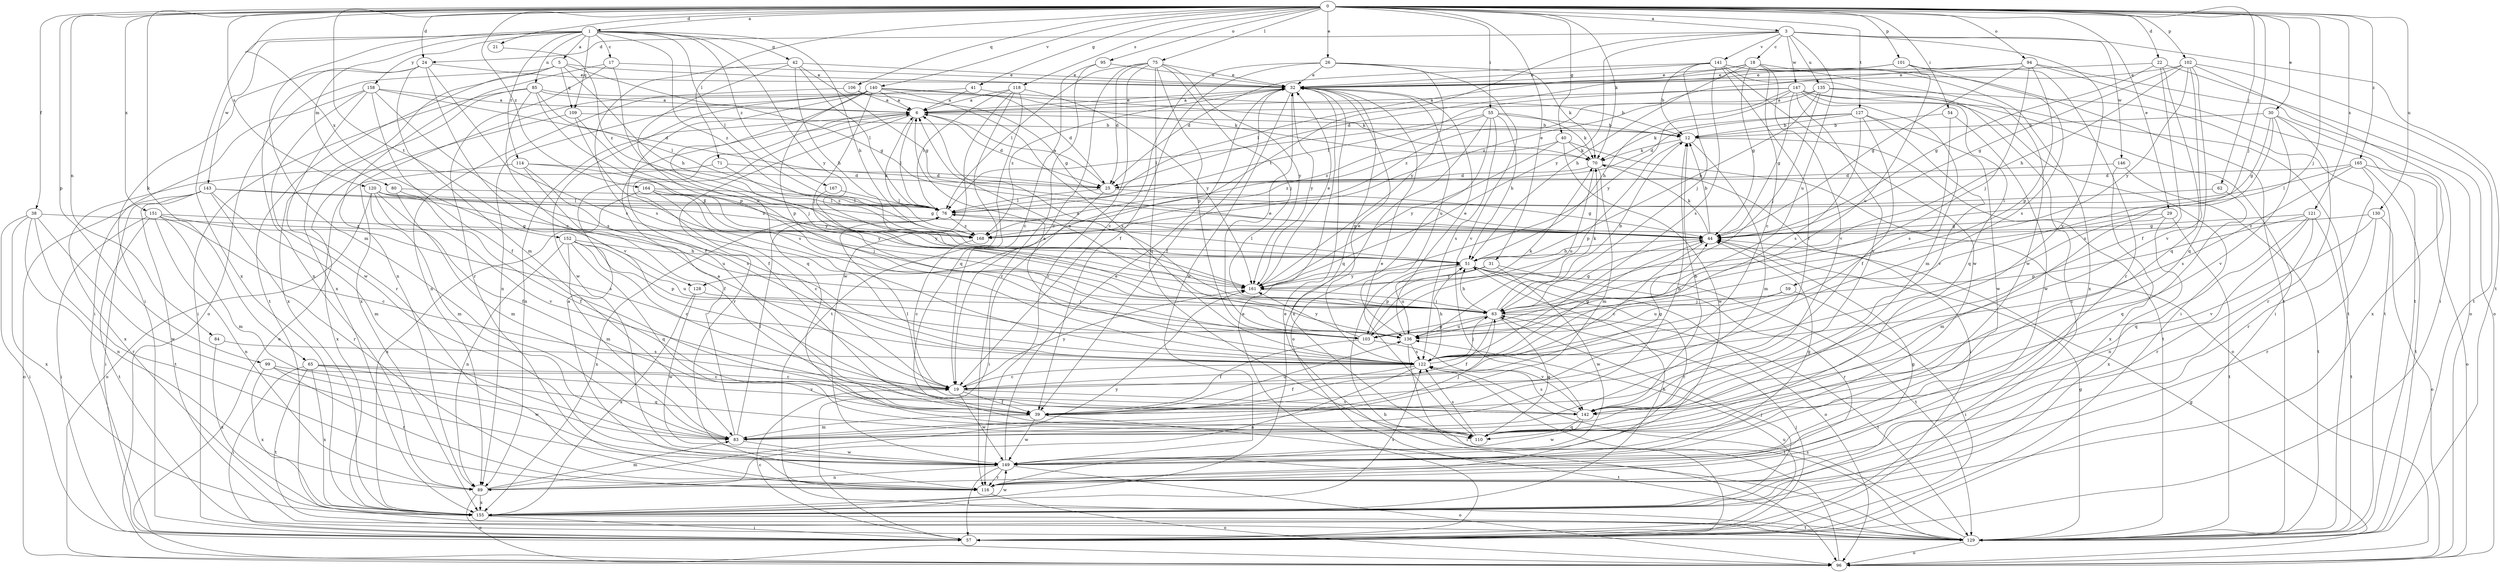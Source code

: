 strict digraph  {
0;
1;
3;
5;
6;
12;
17;
18;
19;
21;
22;
24;
25;
26;
29;
30;
31;
32;
38;
39;
40;
41;
42;
44;
51;
54;
55;
57;
59;
62;
63;
65;
70;
71;
75;
76;
80;
83;
84;
85;
89;
94;
95;
96;
99;
101;
102;
103;
106;
109;
110;
114;
116;
118;
120;
121;
122;
127;
128;
129;
130;
135;
136;
140;
141;
142;
143;
146;
147;
149;
151;
152;
155;
158;
161;
164;
165;
167;
168;
0 -> 1  [label=a];
0 -> 3  [label=a];
0 -> 21  [label=d];
0 -> 22  [label=d];
0 -> 24  [label=d];
0 -> 26  [label=e];
0 -> 29  [label=e];
0 -> 30  [label=e];
0 -> 31  [label=e];
0 -> 38  [label=f];
0 -> 40  [label=g];
0 -> 41  [label=g];
0 -> 54  [label=i];
0 -> 55  [label=i];
0 -> 59  [label=j];
0 -> 62  [label=j];
0 -> 63  [label=j];
0 -> 65  [label=k];
0 -> 70  [label=k];
0 -> 71  [label=l];
0 -> 75  [label=l];
0 -> 84  [label=n];
0 -> 94  [label=o];
0 -> 95  [label=o];
0 -> 99  [label=p];
0 -> 101  [label=p];
0 -> 102  [label=p];
0 -> 106  [label=q];
0 -> 118  [label=s];
0 -> 120  [label=s];
0 -> 121  [label=s];
0 -> 127  [label=t];
0 -> 128  [label=t];
0 -> 130  [label=u];
0 -> 140  [label=v];
0 -> 151  [label=x];
0 -> 152  [label=x];
0 -> 164  [label=z];
0 -> 165  [label=z];
1 -> 5  [label=a];
1 -> 17  [label=c];
1 -> 42  [label=g];
1 -> 51  [label=h];
1 -> 76  [label=l];
1 -> 80  [label=m];
1 -> 83  [label=m];
1 -> 85  [label=n];
1 -> 109  [label=q];
1 -> 114  [label=r];
1 -> 143  [label=w];
1 -> 155  [label=x];
1 -> 158  [label=y];
1 -> 161  [label=y];
1 -> 167  [label=z];
1 -> 168  [label=z];
3 -> 18  [label=c];
3 -> 24  [label=d];
3 -> 128  [label=t];
3 -> 129  [label=t];
3 -> 135  [label=u];
3 -> 136  [label=u];
3 -> 141  [label=v];
3 -> 142  [label=v];
3 -> 146  [label=w];
3 -> 147  [label=w];
3 -> 161  [label=y];
5 -> 32  [label=e];
5 -> 44  [label=g];
5 -> 51  [label=h];
5 -> 96  [label=o];
5 -> 109  [label=q];
5 -> 129  [label=t];
5 -> 155  [label=x];
6 -> 12  [label=b];
6 -> 25  [label=d];
6 -> 32  [label=e];
6 -> 39  [label=f];
6 -> 76  [label=l];
6 -> 89  [label=n];
6 -> 116  [label=r];
12 -> 70  [label=k];
12 -> 83  [label=m];
12 -> 103  [label=p];
12 -> 129  [label=t];
17 -> 32  [label=e];
17 -> 89  [label=n];
17 -> 116  [label=r];
17 -> 136  [label=u];
18 -> 19  [label=c];
18 -> 32  [label=e];
18 -> 44  [label=g];
18 -> 51  [label=h];
18 -> 76  [label=l];
18 -> 142  [label=v];
18 -> 149  [label=w];
19 -> 39  [label=f];
19 -> 44  [label=g];
19 -> 142  [label=v];
19 -> 149  [label=w];
19 -> 161  [label=y];
21 -> 168  [label=z];
22 -> 32  [label=e];
22 -> 39  [label=f];
22 -> 44  [label=g];
22 -> 96  [label=o];
22 -> 110  [label=q];
24 -> 19  [label=c];
24 -> 32  [label=e];
24 -> 57  [label=i];
24 -> 83  [label=m];
24 -> 89  [label=n];
24 -> 122  [label=s];
25 -> 6  [label=a];
25 -> 44  [label=g];
25 -> 57  [label=i];
25 -> 76  [label=l];
26 -> 19  [label=c];
26 -> 32  [label=e];
26 -> 39  [label=f];
26 -> 70  [label=k];
26 -> 142  [label=v];
26 -> 161  [label=y];
29 -> 44  [label=g];
29 -> 83  [label=m];
29 -> 129  [label=t];
29 -> 155  [label=x];
30 -> 12  [label=b];
30 -> 44  [label=g];
30 -> 116  [label=r];
30 -> 122  [label=s];
30 -> 142  [label=v];
30 -> 155  [label=x];
31 -> 103  [label=p];
31 -> 116  [label=r];
31 -> 149  [label=w];
31 -> 161  [label=y];
32 -> 6  [label=a];
32 -> 39  [label=f];
32 -> 110  [label=q];
32 -> 136  [label=u];
32 -> 149  [label=w];
32 -> 161  [label=y];
32 -> 168  [label=z];
38 -> 57  [label=i];
38 -> 89  [label=n];
38 -> 116  [label=r];
38 -> 149  [label=w];
38 -> 155  [label=x];
38 -> 168  [label=z];
39 -> 83  [label=m];
39 -> 129  [label=t];
39 -> 136  [label=u];
39 -> 149  [label=w];
40 -> 70  [label=k];
40 -> 96  [label=o];
40 -> 149  [label=w];
40 -> 161  [label=y];
40 -> 168  [label=z];
41 -> 6  [label=a];
41 -> 12  [label=b];
41 -> 149  [label=w];
42 -> 32  [label=e];
42 -> 44  [label=g];
42 -> 51  [label=h];
42 -> 76  [label=l];
42 -> 103  [label=p];
42 -> 122  [label=s];
44 -> 12  [label=b];
44 -> 19  [label=c];
44 -> 51  [label=h];
44 -> 70  [label=k];
51 -> 76  [label=l];
51 -> 96  [label=o];
51 -> 116  [label=r];
51 -> 129  [label=t];
51 -> 136  [label=u];
51 -> 161  [label=y];
54 -> 12  [label=b];
54 -> 122  [label=s];
54 -> 149  [label=w];
55 -> 12  [label=b];
55 -> 51  [label=h];
55 -> 70  [label=k];
55 -> 76  [label=l];
55 -> 96  [label=o];
55 -> 122  [label=s];
55 -> 155  [label=x];
55 -> 168  [label=z];
57 -> 19  [label=c];
57 -> 32  [label=e];
57 -> 63  [label=j];
57 -> 136  [label=u];
59 -> 57  [label=i];
59 -> 63  [label=j];
59 -> 136  [label=u];
62 -> 76  [label=l];
62 -> 110  [label=q];
63 -> 6  [label=a];
63 -> 12  [label=b];
63 -> 39  [label=f];
63 -> 44  [label=g];
63 -> 51  [label=h];
63 -> 70  [label=k];
63 -> 103  [label=p];
63 -> 110  [label=q];
63 -> 129  [label=t];
63 -> 136  [label=u];
65 -> 19  [label=c];
65 -> 57  [label=i];
65 -> 110  [label=q];
65 -> 129  [label=t];
65 -> 142  [label=v];
65 -> 155  [label=x];
70 -> 25  [label=d];
70 -> 57  [label=i];
70 -> 83  [label=m];
70 -> 136  [label=u];
71 -> 25  [label=d];
71 -> 155  [label=x];
71 -> 168  [label=z];
75 -> 19  [label=c];
75 -> 25  [label=d];
75 -> 32  [label=e];
75 -> 63  [label=j];
75 -> 76  [label=l];
75 -> 103  [label=p];
75 -> 110  [label=q];
75 -> 116  [label=r];
75 -> 161  [label=y];
76 -> 44  [label=g];
76 -> 155  [label=x];
76 -> 168  [label=z];
80 -> 39  [label=f];
80 -> 76  [label=l];
80 -> 83  [label=m];
83 -> 6  [label=a];
83 -> 12  [label=b];
83 -> 63  [label=j];
83 -> 76  [label=l];
83 -> 149  [label=w];
84 -> 122  [label=s];
84 -> 155  [label=x];
85 -> 6  [label=a];
85 -> 57  [label=i];
85 -> 63  [label=j];
85 -> 70  [label=k];
85 -> 76  [label=l];
85 -> 142  [label=v];
85 -> 155  [label=x];
89 -> 83  [label=m];
89 -> 96  [label=o];
89 -> 155  [label=x];
89 -> 161  [label=y];
94 -> 32  [label=e];
94 -> 44  [label=g];
94 -> 63  [label=j];
94 -> 96  [label=o];
94 -> 103  [label=p];
94 -> 129  [label=t];
94 -> 168  [label=z];
95 -> 19  [label=c];
95 -> 32  [label=e];
95 -> 116  [label=r];
96 -> 44  [label=g];
96 -> 51  [label=h];
99 -> 19  [label=c];
99 -> 116  [label=r];
99 -> 149  [label=w];
99 -> 155  [label=x];
101 -> 25  [label=d];
101 -> 32  [label=e];
101 -> 116  [label=r];
101 -> 122  [label=s];
101 -> 136  [label=u];
102 -> 32  [label=e];
102 -> 44  [label=g];
102 -> 51  [label=h];
102 -> 57  [label=i];
102 -> 110  [label=q];
102 -> 129  [label=t];
102 -> 142  [label=v];
102 -> 161  [label=y];
103 -> 32  [label=e];
103 -> 39  [label=f];
103 -> 70  [label=k];
103 -> 142  [label=v];
103 -> 161  [label=y];
106 -> 6  [label=a];
106 -> 44  [label=g];
106 -> 89  [label=n];
109 -> 12  [label=b];
109 -> 63  [label=j];
109 -> 96  [label=o];
109 -> 122  [label=s];
110 -> 32  [label=e];
110 -> 122  [label=s];
114 -> 25  [label=d];
114 -> 39  [label=f];
114 -> 122  [label=s];
114 -> 155  [label=x];
114 -> 161  [label=y];
116 -> 6  [label=a];
116 -> 44  [label=g];
116 -> 96  [label=o];
118 -> 6  [label=a];
118 -> 76  [label=l];
118 -> 110  [label=q];
118 -> 129  [label=t];
118 -> 149  [label=w];
118 -> 161  [label=y];
120 -> 39  [label=f];
120 -> 44  [label=g];
120 -> 76  [label=l];
120 -> 83  [label=m];
120 -> 96  [label=o];
120 -> 136  [label=u];
120 -> 142  [label=v];
121 -> 44  [label=g];
121 -> 89  [label=n];
121 -> 103  [label=p];
121 -> 110  [label=q];
121 -> 116  [label=r];
121 -> 129  [label=t];
122 -> 6  [label=a];
122 -> 19  [label=c];
122 -> 32  [label=e];
122 -> 39  [label=f];
122 -> 44  [label=g];
122 -> 51  [label=h];
122 -> 63  [label=j];
122 -> 89  [label=n];
122 -> 129  [label=t];
127 -> 12  [label=b];
127 -> 25  [label=d];
127 -> 39  [label=f];
127 -> 70  [label=k];
127 -> 122  [label=s];
127 -> 142  [label=v];
127 -> 149  [label=w];
128 -> 63  [label=j];
128 -> 149  [label=w];
128 -> 155  [label=x];
129 -> 32  [label=e];
129 -> 44  [label=g];
129 -> 96  [label=o];
129 -> 122  [label=s];
130 -> 96  [label=o];
130 -> 116  [label=r];
130 -> 142  [label=v];
130 -> 168  [label=z];
135 -> 6  [label=a];
135 -> 51  [label=h];
135 -> 57  [label=i];
135 -> 63  [label=j];
135 -> 129  [label=t];
135 -> 168  [label=z];
136 -> 6  [label=a];
136 -> 32  [label=e];
136 -> 57  [label=i];
136 -> 122  [label=s];
140 -> 6  [label=a];
140 -> 25  [label=d];
140 -> 39  [label=f];
140 -> 63  [label=j];
140 -> 70  [label=k];
140 -> 89  [label=n];
140 -> 103  [label=p];
140 -> 110  [label=q];
140 -> 122  [label=s];
140 -> 155  [label=x];
141 -> 12  [label=b];
141 -> 25  [label=d];
141 -> 32  [label=e];
141 -> 39  [label=f];
141 -> 57  [label=i];
141 -> 63  [label=j];
141 -> 122  [label=s];
141 -> 129  [label=t];
141 -> 149  [label=w];
141 -> 155  [label=x];
142 -> 12  [label=b];
142 -> 76  [label=l];
142 -> 110  [label=q];
142 -> 122  [label=s];
142 -> 149  [label=w];
143 -> 57  [label=i];
143 -> 76  [label=l];
143 -> 83  [label=m];
143 -> 96  [label=o];
143 -> 116  [label=r];
143 -> 129  [label=t];
143 -> 168  [label=z];
146 -> 25  [label=d];
146 -> 129  [label=t];
146 -> 155  [label=x];
147 -> 6  [label=a];
147 -> 44  [label=g];
147 -> 51  [label=h];
147 -> 57  [label=i];
147 -> 76  [label=l];
147 -> 83  [label=m];
147 -> 110  [label=q];
147 -> 129  [label=t];
147 -> 142  [label=v];
147 -> 161  [label=y];
149 -> 32  [label=e];
149 -> 44  [label=g];
149 -> 57  [label=i];
149 -> 89  [label=n];
149 -> 96  [label=o];
149 -> 116  [label=r];
151 -> 19  [label=c];
151 -> 44  [label=g];
151 -> 57  [label=i];
151 -> 83  [label=m];
151 -> 89  [label=n];
151 -> 122  [label=s];
151 -> 129  [label=t];
152 -> 19  [label=c];
152 -> 51  [label=h];
152 -> 83  [label=m];
152 -> 89  [label=n];
152 -> 103  [label=p];
152 -> 110  [label=q];
152 -> 136  [label=u];
155 -> 51  [label=h];
155 -> 57  [label=i];
155 -> 63  [label=j];
155 -> 122  [label=s];
155 -> 129  [label=t];
155 -> 149  [label=w];
158 -> 6  [label=a];
158 -> 25  [label=d];
158 -> 39  [label=f];
158 -> 57  [label=i];
158 -> 116  [label=r];
158 -> 122  [label=s];
158 -> 149  [label=w];
161 -> 32  [label=e];
161 -> 63  [label=j];
164 -> 19  [label=c];
164 -> 63  [label=j];
164 -> 76  [label=l];
164 -> 155  [label=x];
164 -> 161  [label=y];
165 -> 25  [label=d];
165 -> 76  [label=l];
165 -> 96  [label=o];
165 -> 116  [label=r];
165 -> 122  [label=s];
165 -> 129  [label=t];
167 -> 76  [label=l];
167 -> 161  [label=y];
168 -> 6  [label=a];
168 -> 19  [label=c];
}
